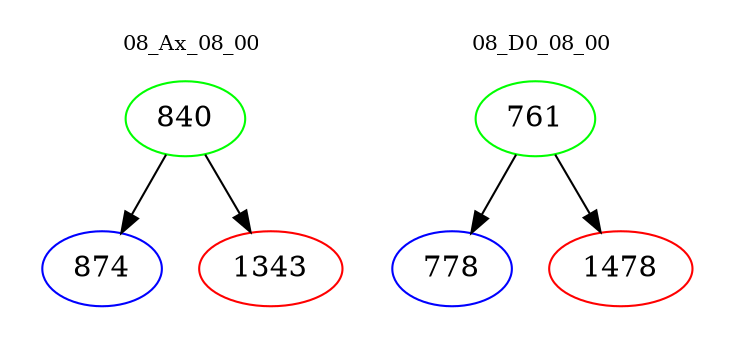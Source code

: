 digraph{
subgraph cluster_0 {
color = white
label = "08_Ax_08_00";
fontsize=10;
T0_840 [label="840", color="green"]
T0_840 -> T0_874 [color="black"]
T0_874 [label="874", color="blue"]
T0_840 -> T0_1343 [color="black"]
T0_1343 [label="1343", color="red"]
}
subgraph cluster_1 {
color = white
label = "08_D0_08_00";
fontsize=10;
T1_761 [label="761", color="green"]
T1_761 -> T1_778 [color="black"]
T1_778 [label="778", color="blue"]
T1_761 -> T1_1478 [color="black"]
T1_1478 [label="1478", color="red"]
}
}
